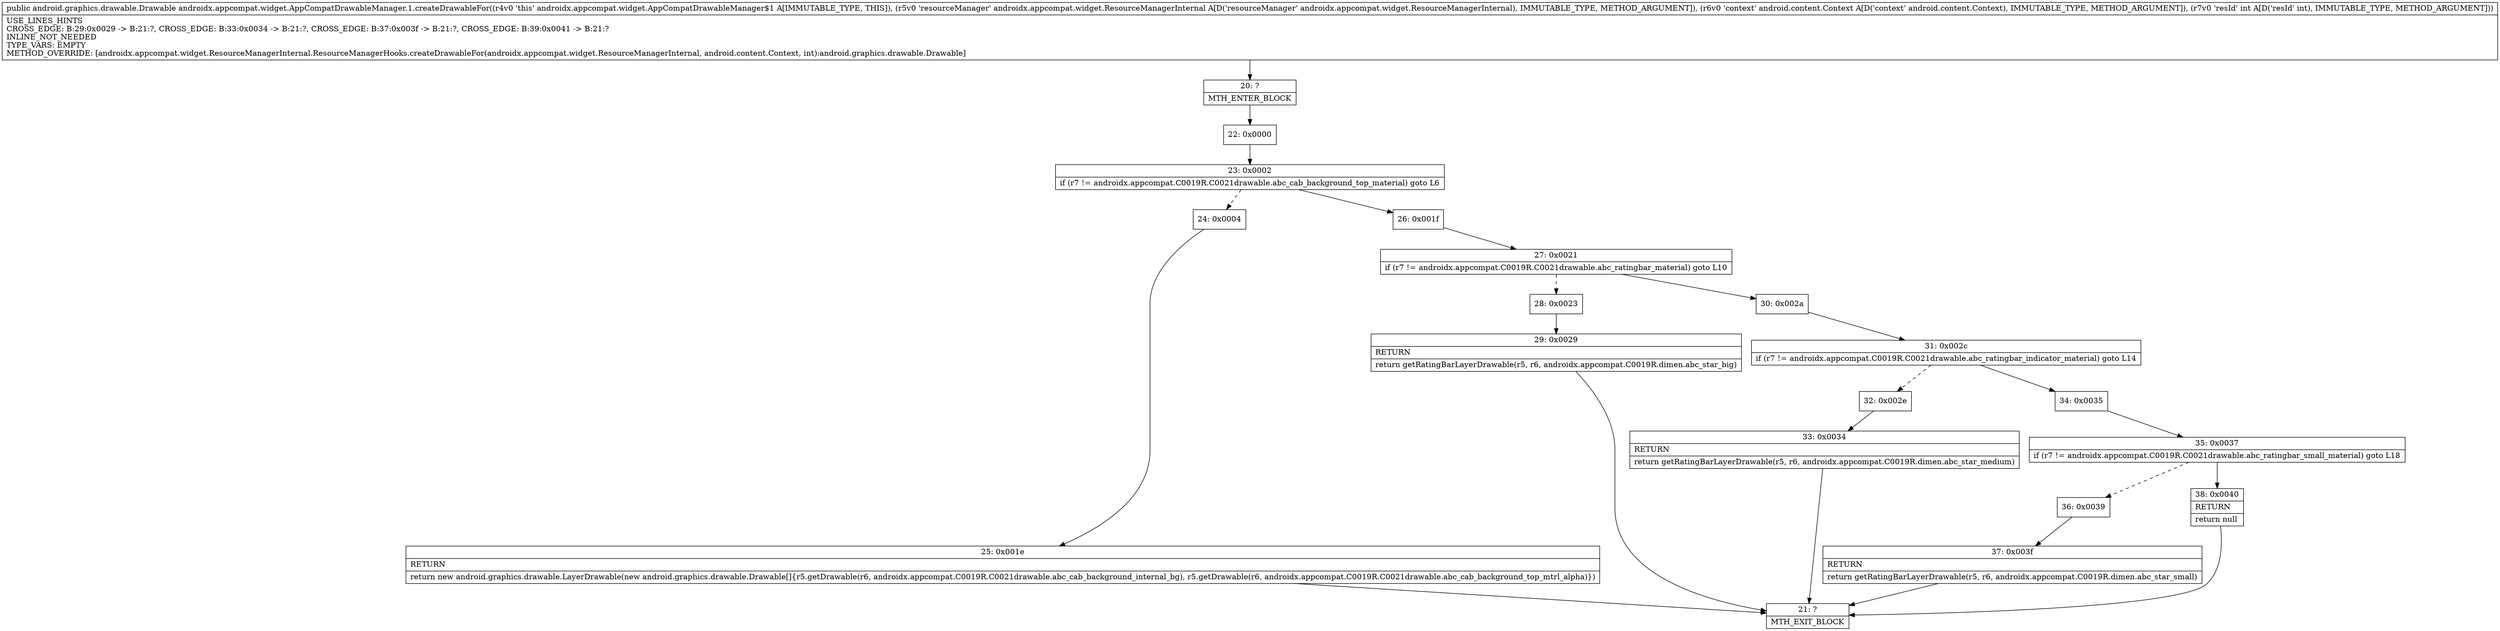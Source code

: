 digraph "CFG forandroidx.appcompat.widget.AppCompatDrawableManager.1.createDrawableFor(Landroidx\/appcompat\/widget\/ResourceManagerInternal;Landroid\/content\/Context;I)Landroid\/graphics\/drawable\/Drawable;" {
Node_20 [shape=record,label="{20\:\ ?|MTH_ENTER_BLOCK\l}"];
Node_22 [shape=record,label="{22\:\ 0x0000}"];
Node_23 [shape=record,label="{23\:\ 0x0002|if (r7 != androidx.appcompat.C0019R.C0021drawable.abc_cab_background_top_material) goto L6\l}"];
Node_24 [shape=record,label="{24\:\ 0x0004}"];
Node_25 [shape=record,label="{25\:\ 0x001e|RETURN\l|return new android.graphics.drawable.LayerDrawable(new android.graphics.drawable.Drawable[]\{r5.getDrawable(r6, androidx.appcompat.C0019R.C0021drawable.abc_cab_background_internal_bg), r5.getDrawable(r6, androidx.appcompat.C0019R.C0021drawable.abc_cab_background_top_mtrl_alpha)\})\l}"];
Node_21 [shape=record,label="{21\:\ ?|MTH_EXIT_BLOCK\l}"];
Node_26 [shape=record,label="{26\:\ 0x001f}"];
Node_27 [shape=record,label="{27\:\ 0x0021|if (r7 != androidx.appcompat.C0019R.C0021drawable.abc_ratingbar_material) goto L10\l}"];
Node_28 [shape=record,label="{28\:\ 0x0023}"];
Node_29 [shape=record,label="{29\:\ 0x0029|RETURN\l|return getRatingBarLayerDrawable(r5, r6, androidx.appcompat.C0019R.dimen.abc_star_big)\l}"];
Node_30 [shape=record,label="{30\:\ 0x002a}"];
Node_31 [shape=record,label="{31\:\ 0x002c|if (r7 != androidx.appcompat.C0019R.C0021drawable.abc_ratingbar_indicator_material) goto L14\l}"];
Node_32 [shape=record,label="{32\:\ 0x002e}"];
Node_33 [shape=record,label="{33\:\ 0x0034|RETURN\l|return getRatingBarLayerDrawable(r5, r6, androidx.appcompat.C0019R.dimen.abc_star_medium)\l}"];
Node_34 [shape=record,label="{34\:\ 0x0035}"];
Node_35 [shape=record,label="{35\:\ 0x0037|if (r7 != androidx.appcompat.C0019R.C0021drawable.abc_ratingbar_small_material) goto L18\l}"];
Node_36 [shape=record,label="{36\:\ 0x0039}"];
Node_37 [shape=record,label="{37\:\ 0x003f|RETURN\l|return getRatingBarLayerDrawable(r5, r6, androidx.appcompat.C0019R.dimen.abc_star_small)\l}"];
Node_38 [shape=record,label="{38\:\ 0x0040|RETURN\l|return null\l}"];
MethodNode[shape=record,label="{public android.graphics.drawable.Drawable androidx.appcompat.widget.AppCompatDrawableManager.1.createDrawableFor((r4v0 'this' androidx.appcompat.widget.AppCompatDrawableManager$1 A[IMMUTABLE_TYPE, THIS]), (r5v0 'resourceManager' androidx.appcompat.widget.ResourceManagerInternal A[D('resourceManager' androidx.appcompat.widget.ResourceManagerInternal), IMMUTABLE_TYPE, METHOD_ARGUMENT]), (r6v0 'context' android.content.Context A[D('context' android.content.Context), IMMUTABLE_TYPE, METHOD_ARGUMENT]), (r7v0 'resId' int A[D('resId' int), IMMUTABLE_TYPE, METHOD_ARGUMENT]))  | USE_LINES_HINTS\lCROSS_EDGE: B:29:0x0029 \-\> B:21:?, CROSS_EDGE: B:33:0x0034 \-\> B:21:?, CROSS_EDGE: B:37:0x003f \-\> B:21:?, CROSS_EDGE: B:39:0x0041 \-\> B:21:?\lINLINE_NOT_NEEDED\lTYPE_VARS: EMPTY\lMETHOD_OVERRIDE: [androidx.appcompat.widget.ResourceManagerInternal.ResourceManagerHooks.createDrawableFor(androidx.appcompat.widget.ResourceManagerInternal, android.content.Context, int):android.graphics.drawable.Drawable]\l}"];
MethodNode -> Node_20;Node_20 -> Node_22;
Node_22 -> Node_23;
Node_23 -> Node_24[style=dashed];
Node_23 -> Node_26;
Node_24 -> Node_25;
Node_25 -> Node_21;
Node_26 -> Node_27;
Node_27 -> Node_28[style=dashed];
Node_27 -> Node_30;
Node_28 -> Node_29;
Node_29 -> Node_21;
Node_30 -> Node_31;
Node_31 -> Node_32[style=dashed];
Node_31 -> Node_34;
Node_32 -> Node_33;
Node_33 -> Node_21;
Node_34 -> Node_35;
Node_35 -> Node_36[style=dashed];
Node_35 -> Node_38;
Node_36 -> Node_37;
Node_37 -> Node_21;
Node_38 -> Node_21;
}

